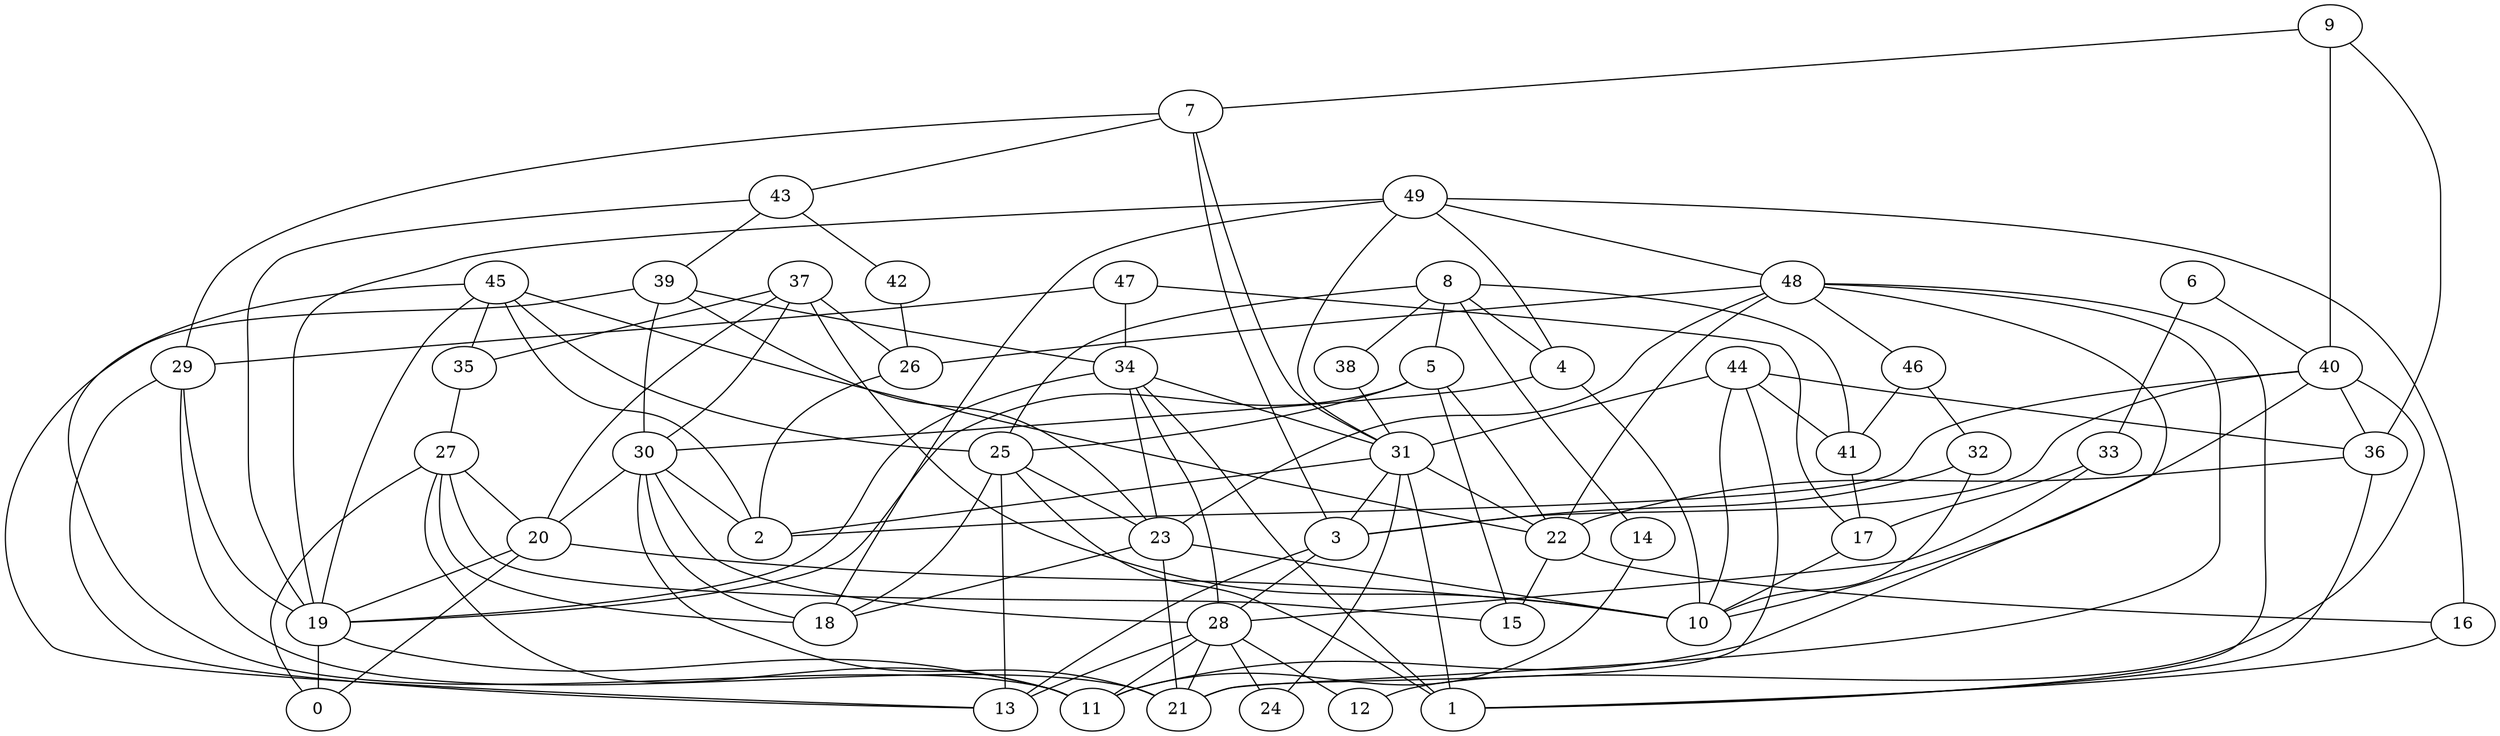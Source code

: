 digraph GG_graph {

subgraph G_graph {
edge [color = black]
"29" -> "19" [dir = none]
"35" -> "27" [dir = none]
"27" -> "20" [dir = none]
"46" -> "41" [dir = none]
"38" -> "31" [dir = none]
"20" -> "0" [dir = none]
"20" -> "10" [dir = none]
"4" -> "10" [dir = none]
"43" -> "39" [dir = none]
"47" -> "17" [dir = none]
"47" -> "34" [dir = none]
"36" -> "22" [dir = none]
"5" -> "19" [dir = none]
"5" -> "15" [dir = none]
"5" -> "25" [dir = none]
"25" -> "1" [dir = none]
"25" -> "18" [dir = none]
"25" -> "23" [dir = none]
"37" -> "26" [dir = none]
"37" -> "30" [dir = none]
"32" -> "10" [dir = none]
"39" -> "30" [dir = none]
"48" -> "22" [dir = none]
"48" -> "23" [dir = none]
"48" -> "21" [dir = none]
"48" -> "11" [dir = none]
"33" -> "28" [dir = none]
"22" -> "16" [dir = none]
"9" -> "40" [dir = none]
"28" -> "13" [dir = none]
"28" -> "12" [dir = none]
"28" -> "11" [dir = none]
"31" -> "24" [dir = none]
"31" -> "3" [dir = none]
"31" -> "2" [dir = none]
"6" -> "40" [dir = none]
"30" -> "2" [dir = none]
"30" -> "28" [dir = none]
"45" -> "2" [dir = none]
"40" -> "10" [dir = none]
"40" -> "12" [dir = none]
"14" -> "11" [dir = none]
"34" -> "28" [dir = none]
"7" -> "31" [dir = none]
"49" -> "31" [dir = none]
"42" -> "26" [dir = none]
"44" -> "10" [dir = none]
"8" -> "41" [dir = none]
"8" -> "5" [dir = none]
"48" -> "26" [dir = none]
"39" -> "34" [dir = none]
"34" -> "1" [dir = none]
"37" -> "10" [dir = none]
"45" -> "25" [dir = none]
"31" -> "22" [dir = none]
"7" -> "29" [dir = none]
"45" -> "35" [dir = none]
"49" -> "18" [dir = none]
"8" -> "25" [dir = none]
"8" -> "38" [dir = none]
"27" -> "15" [dir = none]
"46" -> "32" [dir = none]
"4" -> "30" [dir = none]
"36" -> "1" [dir = none]
"40" -> "3" [dir = none]
"39" -> "13" [dir = none]
"40" -> "2" [dir = none]
"34" -> "19" [dir = none]
"34" -> "23" [dir = none]
"20" -> "19" [dir = none]
"37" -> "20" [dir = none]
"23" -> "18" [dir = none]
"41" -> "17" [dir = none]
"34" -> "31" [dir = none]
"43" -> "19" [dir = none]
"8" -> "14" [dir = none]
"27" -> "18" [dir = none]
"48" -> "1" [dir = none]
"48" -> "46" [dir = none]
"5" -> "22" [dir = none]
"33" -> "17" [dir = none]
"28" -> "21" [dir = none]
"23" -> "21" [dir = none]
"19" -> "11" [dir = none]
"9" -> "36" [dir = none]
"8" -> "4" [dir = none]
"37" -> "35" [dir = none]
"27" -> "0" [dir = none]
"39" -> "23" [dir = none]
"45" -> "22" [dir = none]
"40" -> "36" [dir = none]
"27" -> "11" [dir = none]
"30" -> "21" [dir = none]
"7" -> "43" [dir = none]
"49" -> "16" [dir = none]
"22" -> "15" [dir = none]
"30" -> "20" [dir = none]
"49" -> "48" [dir = none]
"19" -> "0" [dir = none]
"29" -> "21" [dir = none]
"29" -> "13" [dir = none]
"7" -> "3" [dir = none]
"44" -> "31" [dir = none]
"49" -> "4" [dir = none]
"6" -> "33" [dir = none]
"30" -> "18" [dir = none]
"32" -> "3" [dir = none]
"9" -> "7" [dir = none]
"3" -> "13" [dir = none]
"31" -> "1" [dir = none]
"47" -> "29" [dir = none]
"25" -> "13" [dir = none]
"3" -> "28" [dir = none]
"45" -> "11" [dir = none]
"16" -> "1" [dir = none]
"17" -> "10" [dir = none]
"49" -> "19" [dir = none]
"44" -> "36" [dir = none]
"44" -> "41" [dir = none]
"43" -> "42" [dir = none]
"23" -> "10" [dir = none]
"44" -> "21" [dir = none]
"28" -> "24" [dir = none]
"26" -> "2" [dir = none]
"45" -> "19" [dir = none]
}

}
